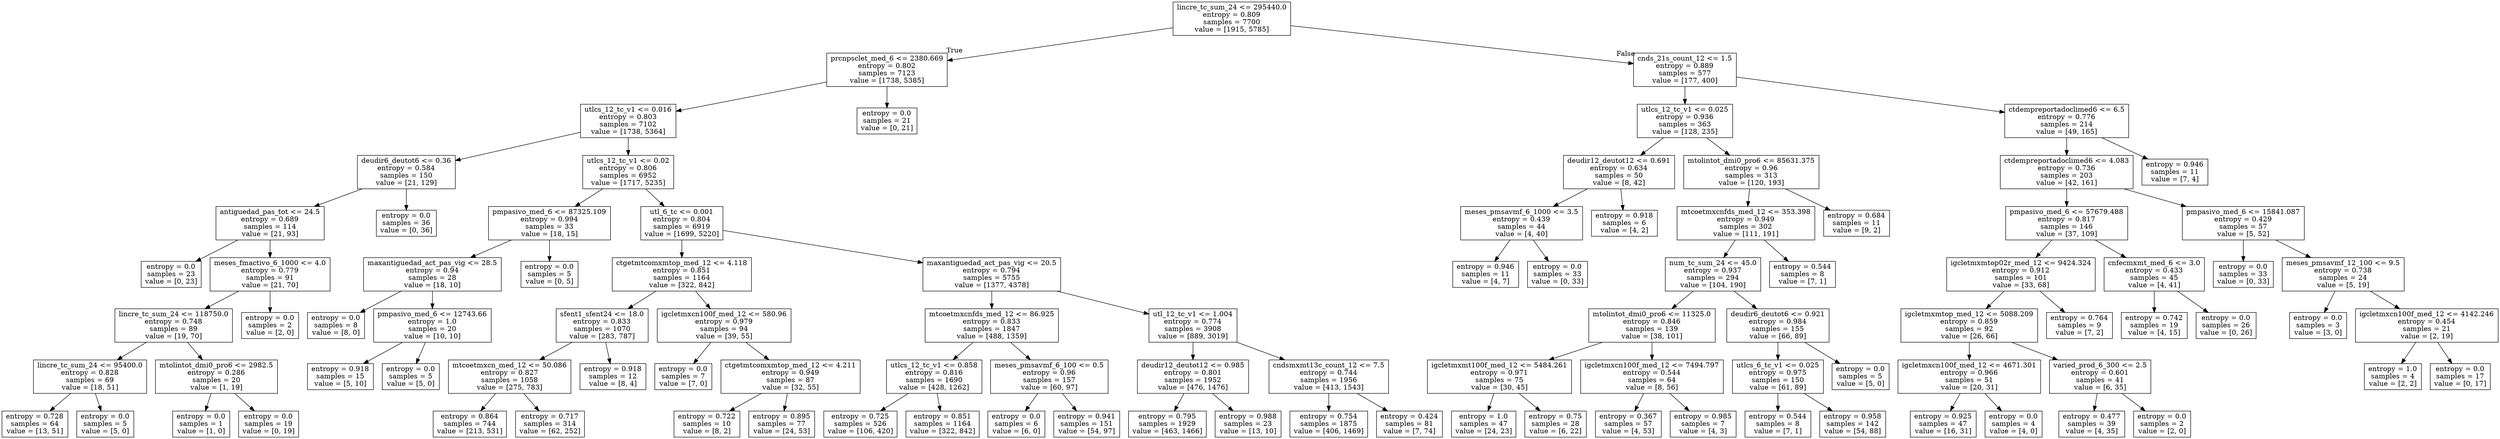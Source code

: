 digraph Tree {
node [shape=box] ;
0 [label="lincre_tc_sum_24 <= 295440.0\nentropy = 0.809\nsamples = 7700\nvalue = [1915, 5785]"] ;
1 [label="prcnpsclet_med_6 <= 2380.669\nentropy = 0.802\nsamples = 7123\nvalue = [1738, 5385]"] ;
0 -> 1 [labeldistance=2.5, labelangle=45, headlabel="True"] ;
2 [label="utlcs_12_tc_v1 <= 0.016\nentropy = 0.803\nsamples = 7102\nvalue = [1738, 5364]"] ;
1 -> 2 ;
3 [label="deudir6_deutot6 <= 0.36\nentropy = 0.584\nsamples = 150\nvalue = [21, 129]"] ;
2 -> 3 ;
4 [label="antiguedad_pas_tot <= 24.5\nentropy = 0.689\nsamples = 114\nvalue = [21, 93]"] ;
3 -> 4 ;
5 [label="entropy = 0.0\nsamples = 23\nvalue = [0, 23]"] ;
4 -> 5 ;
6 [label="meses_fmactivo_6_1000 <= 4.0\nentropy = 0.779\nsamples = 91\nvalue = [21, 70]"] ;
4 -> 6 ;
7 [label="lincre_tc_sum_24 <= 118750.0\nentropy = 0.748\nsamples = 89\nvalue = [19, 70]"] ;
6 -> 7 ;
8 [label="lincre_tc_sum_24 <= 95400.0\nentropy = 0.828\nsamples = 69\nvalue = [18, 51]"] ;
7 -> 8 ;
9 [label="entropy = 0.728\nsamples = 64\nvalue = [13, 51]"] ;
8 -> 9 ;
10 [label="entropy = 0.0\nsamples = 5\nvalue = [5, 0]"] ;
8 -> 10 ;
11 [label="mtolintot_dmi0_pro6 <= 2982.5\nentropy = 0.286\nsamples = 20\nvalue = [1, 19]"] ;
7 -> 11 ;
12 [label="entropy = 0.0\nsamples = 1\nvalue = [1, 0]"] ;
11 -> 12 ;
13 [label="entropy = 0.0\nsamples = 19\nvalue = [0, 19]"] ;
11 -> 13 ;
14 [label="entropy = 0.0\nsamples = 2\nvalue = [2, 0]"] ;
6 -> 14 ;
15 [label="entropy = 0.0\nsamples = 36\nvalue = [0, 36]"] ;
3 -> 15 ;
16 [label="utlcs_12_tc_v1 <= 0.02\nentropy = 0.806\nsamples = 6952\nvalue = [1717, 5235]"] ;
2 -> 16 ;
17 [label="pmpasivo_med_6 <= 87325.109\nentropy = 0.994\nsamples = 33\nvalue = [18, 15]"] ;
16 -> 17 ;
18 [label="maxantiguedad_act_pas_vig <= 28.5\nentropy = 0.94\nsamples = 28\nvalue = [18, 10]"] ;
17 -> 18 ;
19 [label="entropy = 0.0\nsamples = 8\nvalue = [8, 0]"] ;
18 -> 19 ;
20 [label="pmpasivo_med_6 <= 12743.66\nentropy = 1.0\nsamples = 20\nvalue = [10, 10]"] ;
18 -> 20 ;
21 [label="entropy = 0.918\nsamples = 15\nvalue = [5, 10]"] ;
20 -> 21 ;
22 [label="entropy = 0.0\nsamples = 5\nvalue = [5, 0]"] ;
20 -> 22 ;
23 [label="entropy = 0.0\nsamples = 5\nvalue = [0, 5]"] ;
17 -> 23 ;
24 [label="utl_6_tc <= 0.001\nentropy = 0.804\nsamples = 6919\nvalue = [1699, 5220]"] ;
16 -> 24 ;
25 [label="ctgetmtcomxmtop_med_12 <= 4.118\nentropy = 0.851\nsamples = 1164\nvalue = [322, 842]"] ;
24 -> 25 ;
26 [label="sfent1_sfent24 <= 18.0\nentropy = 0.833\nsamples = 1070\nvalue = [283, 787]"] ;
25 -> 26 ;
27 [label="mtcoetmxcn_med_12 <= 50.086\nentropy = 0.827\nsamples = 1058\nvalue = [275, 783]"] ;
26 -> 27 ;
28 [label="entropy = 0.864\nsamples = 744\nvalue = [213, 531]"] ;
27 -> 28 ;
29 [label="entropy = 0.717\nsamples = 314\nvalue = [62, 252]"] ;
27 -> 29 ;
30 [label="entropy = 0.918\nsamples = 12\nvalue = [8, 4]"] ;
26 -> 30 ;
31 [label="igcletmxcn100f_med_12 <= 580.96\nentropy = 0.979\nsamples = 94\nvalue = [39, 55]"] ;
25 -> 31 ;
32 [label="entropy = 0.0\nsamples = 7\nvalue = [7, 0]"] ;
31 -> 32 ;
33 [label="ctgetmtcomxmtop_med_12 <= 4.211\nentropy = 0.949\nsamples = 87\nvalue = [32, 55]"] ;
31 -> 33 ;
34 [label="entropy = 0.722\nsamples = 10\nvalue = [8, 2]"] ;
33 -> 34 ;
35 [label="entropy = 0.895\nsamples = 77\nvalue = [24, 53]"] ;
33 -> 35 ;
36 [label="maxantiguedad_act_pas_vig <= 20.5\nentropy = 0.794\nsamples = 5755\nvalue = [1377, 4378]"] ;
24 -> 36 ;
37 [label="mtcoetmxcnfds_med_12 <= 86.925\nentropy = 0.833\nsamples = 1847\nvalue = [488, 1359]"] ;
36 -> 37 ;
38 [label="utlcs_12_tc_v1 <= 0.858\nentropy = 0.816\nsamples = 1690\nvalue = [428, 1262]"] ;
37 -> 38 ;
39 [label="entropy = 0.725\nsamples = 526\nvalue = [106, 420]"] ;
38 -> 39 ;
40 [label="entropy = 0.851\nsamples = 1164\nvalue = [322, 842]"] ;
38 -> 40 ;
41 [label="meses_pmsavmf_6_100 <= 0.5\nentropy = 0.96\nsamples = 157\nvalue = [60, 97]"] ;
37 -> 41 ;
42 [label="entropy = 0.0\nsamples = 6\nvalue = [6, 0]"] ;
41 -> 42 ;
43 [label="entropy = 0.941\nsamples = 151\nvalue = [54, 97]"] ;
41 -> 43 ;
44 [label="utl_12_tc_v1 <= 1.004\nentropy = 0.774\nsamples = 3908\nvalue = [889, 3019]"] ;
36 -> 44 ;
45 [label="deudir12_deutot12 <= 0.985\nentropy = 0.801\nsamples = 1952\nvalue = [476, 1476]"] ;
44 -> 45 ;
46 [label="entropy = 0.795\nsamples = 1929\nvalue = [463, 1466]"] ;
45 -> 46 ;
47 [label="entropy = 0.988\nsamples = 23\nvalue = [13, 10]"] ;
45 -> 47 ;
48 [label="cndsmxmt13c_count_12 <= 7.5\nentropy = 0.744\nsamples = 1956\nvalue = [413, 1543]"] ;
44 -> 48 ;
49 [label="entropy = 0.754\nsamples = 1875\nvalue = [406, 1469]"] ;
48 -> 49 ;
50 [label="entropy = 0.424\nsamples = 81\nvalue = [7, 74]"] ;
48 -> 50 ;
51 [label="entropy = 0.0\nsamples = 21\nvalue = [0, 21]"] ;
1 -> 51 ;
52 [label="cnds_21s_count_12 <= 1.5\nentropy = 0.889\nsamples = 577\nvalue = [177, 400]"] ;
0 -> 52 [labeldistance=2.5, labelangle=-45, headlabel="False"] ;
53 [label="utlcs_12_tc_v1 <= 0.025\nentropy = 0.936\nsamples = 363\nvalue = [128, 235]"] ;
52 -> 53 ;
54 [label="deudir12_deutot12 <= 0.691\nentropy = 0.634\nsamples = 50\nvalue = [8, 42]"] ;
53 -> 54 ;
55 [label="meses_pmsavmf_6_1000 <= 3.5\nentropy = 0.439\nsamples = 44\nvalue = [4, 40]"] ;
54 -> 55 ;
56 [label="entropy = 0.946\nsamples = 11\nvalue = [4, 7]"] ;
55 -> 56 ;
57 [label="entropy = 0.0\nsamples = 33\nvalue = [0, 33]"] ;
55 -> 57 ;
58 [label="entropy = 0.918\nsamples = 6\nvalue = [4, 2]"] ;
54 -> 58 ;
59 [label="mtolintot_dmi0_pro6 <= 85631.375\nentropy = 0.96\nsamples = 313\nvalue = [120, 193]"] ;
53 -> 59 ;
60 [label="mtcoetmxcnfds_med_12 <= 353.398\nentropy = 0.949\nsamples = 302\nvalue = [111, 191]"] ;
59 -> 60 ;
61 [label="num_tc_sum_24 <= 45.0\nentropy = 0.937\nsamples = 294\nvalue = [104, 190]"] ;
60 -> 61 ;
62 [label="mtolintot_dmi0_pro6 <= 11325.0\nentropy = 0.846\nsamples = 139\nvalue = [38, 101]"] ;
61 -> 62 ;
63 [label="igcletmxmt100f_med_12 <= 5484.261\nentropy = 0.971\nsamples = 75\nvalue = [30, 45]"] ;
62 -> 63 ;
64 [label="entropy = 1.0\nsamples = 47\nvalue = [24, 23]"] ;
63 -> 64 ;
65 [label="entropy = 0.75\nsamples = 28\nvalue = [6, 22]"] ;
63 -> 65 ;
66 [label="igcletmxcn100f_med_12 <= 7494.797\nentropy = 0.544\nsamples = 64\nvalue = [8, 56]"] ;
62 -> 66 ;
67 [label="entropy = 0.367\nsamples = 57\nvalue = [4, 53]"] ;
66 -> 67 ;
68 [label="entropy = 0.985\nsamples = 7\nvalue = [4, 3]"] ;
66 -> 68 ;
69 [label="deudir6_deutot6 <= 0.921\nentropy = 0.984\nsamples = 155\nvalue = [66, 89]"] ;
61 -> 69 ;
70 [label="utlcs_6_tc_v1 <= 0.025\nentropy = 0.975\nsamples = 150\nvalue = [61, 89]"] ;
69 -> 70 ;
71 [label="entropy = 0.544\nsamples = 8\nvalue = [7, 1]"] ;
70 -> 71 ;
72 [label="entropy = 0.958\nsamples = 142\nvalue = [54, 88]"] ;
70 -> 72 ;
73 [label="entropy = 0.0\nsamples = 5\nvalue = [5, 0]"] ;
69 -> 73 ;
74 [label="entropy = 0.544\nsamples = 8\nvalue = [7, 1]"] ;
60 -> 74 ;
75 [label="entropy = 0.684\nsamples = 11\nvalue = [9, 2]"] ;
59 -> 75 ;
76 [label="ctdempreportadoclimed6 <= 6.5\nentropy = 0.776\nsamples = 214\nvalue = [49, 165]"] ;
52 -> 76 ;
77 [label="ctdempreportadoclimed6 <= 4.083\nentropy = 0.736\nsamples = 203\nvalue = [42, 161]"] ;
76 -> 77 ;
78 [label="pmpasivo_med_6 <= 57679.488\nentropy = 0.817\nsamples = 146\nvalue = [37, 109]"] ;
77 -> 78 ;
79 [label="igcletmxmtop02r_med_12 <= 9424.324\nentropy = 0.912\nsamples = 101\nvalue = [33, 68]"] ;
78 -> 79 ;
80 [label="igcletmxmtop_med_12 <= 5088.209\nentropy = 0.859\nsamples = 92\nvalue = [26, 66]"] ;
79 -> 80 ;
81 [label="igcletmxcn100f_med_12 <= 4671.301\nentropy = 0.966\nsamples = 51\nvalue = [20, 31]"] ;
80 -> 81 ;
82 [label="entropy = 0.925\nsamples = 47\nvalue = [16, 31]"] ;
81 -> 82 ;
83 [label="entropy = 0.0\nsamples = 4\nvalue = [4, 0]"] ;
81 -> 83 ;
84 [label="varied_prod_6_300 <= 2.5\nentropy = 0.601\nsamples = 41\nvalue = [6, 35]"] ;
80 -> 84 ;
85 [label="entropy = 0.477\nsamples = 39\nvalue = [4, 35]"] ;
84 -> 85 ;
86 [label="entropy = 0.0\nsamples = 2\nvalue = [2, 0]"] ;
84 -> 86 ;
87 [label="entropy = 0.764\nsamples = 9\nvalue = [7, 2]"] ;
79 -> 87 ;
88 [label="cnfecmxmt_med_6 <= 3.0\nentropy = 0.433\nsamples = 45\nvalue = [4, 41]"] ;
78 -> 88 ;
89 [label="entropy = 0.742\nsamples = 19\nvalue = [4, 15]"] ;
88 -> 89 ;
90 [label="entropy = 0.0\nsamples = 26\nvalue = [0, 26]"] ;
88 -> 90 ;
91 [label="pmpasivo_med_6 <= 15841.087\nentropy = 0.429\nsamples = 57\nvalue = [5, 52]"] ;
77 -> 91 ;
92 [label="entropy = 0.0\nsamples = 33\nvalue = [0, 33]"] ;
91 -> 92 ;
93 [label="meses_pmsavmf_12_100 <= 9.5\nentropy = 0.738\nsamples = 24\nvalue = [5, 19]"] ;
91 -> 93 ;
94 [label="entropy = 0.0\nsamples = 3\nvalue = [3, 0]"] ;
93 -> 94 ;
95 [label="igcletmxcn100f_med_12 <= 4142.246\nentropy = 0.454\nsamples = 21\nvalue = [2, 19]"] ;
93 -> 95 ;
96 [label="entropy = 1.0\nsamples = 4\nvalue = [2, 2]"] ;
95 -> 96 ;
97 [label="entropy = 0.0\nsamples = 17\nvalue = [0, 17]"] ;
95 -> 97 ;
98 [label="entropy = 0.946\nsamples = 11\nvalue = [7, 4]"] ;
76 -> 98 ;
}
